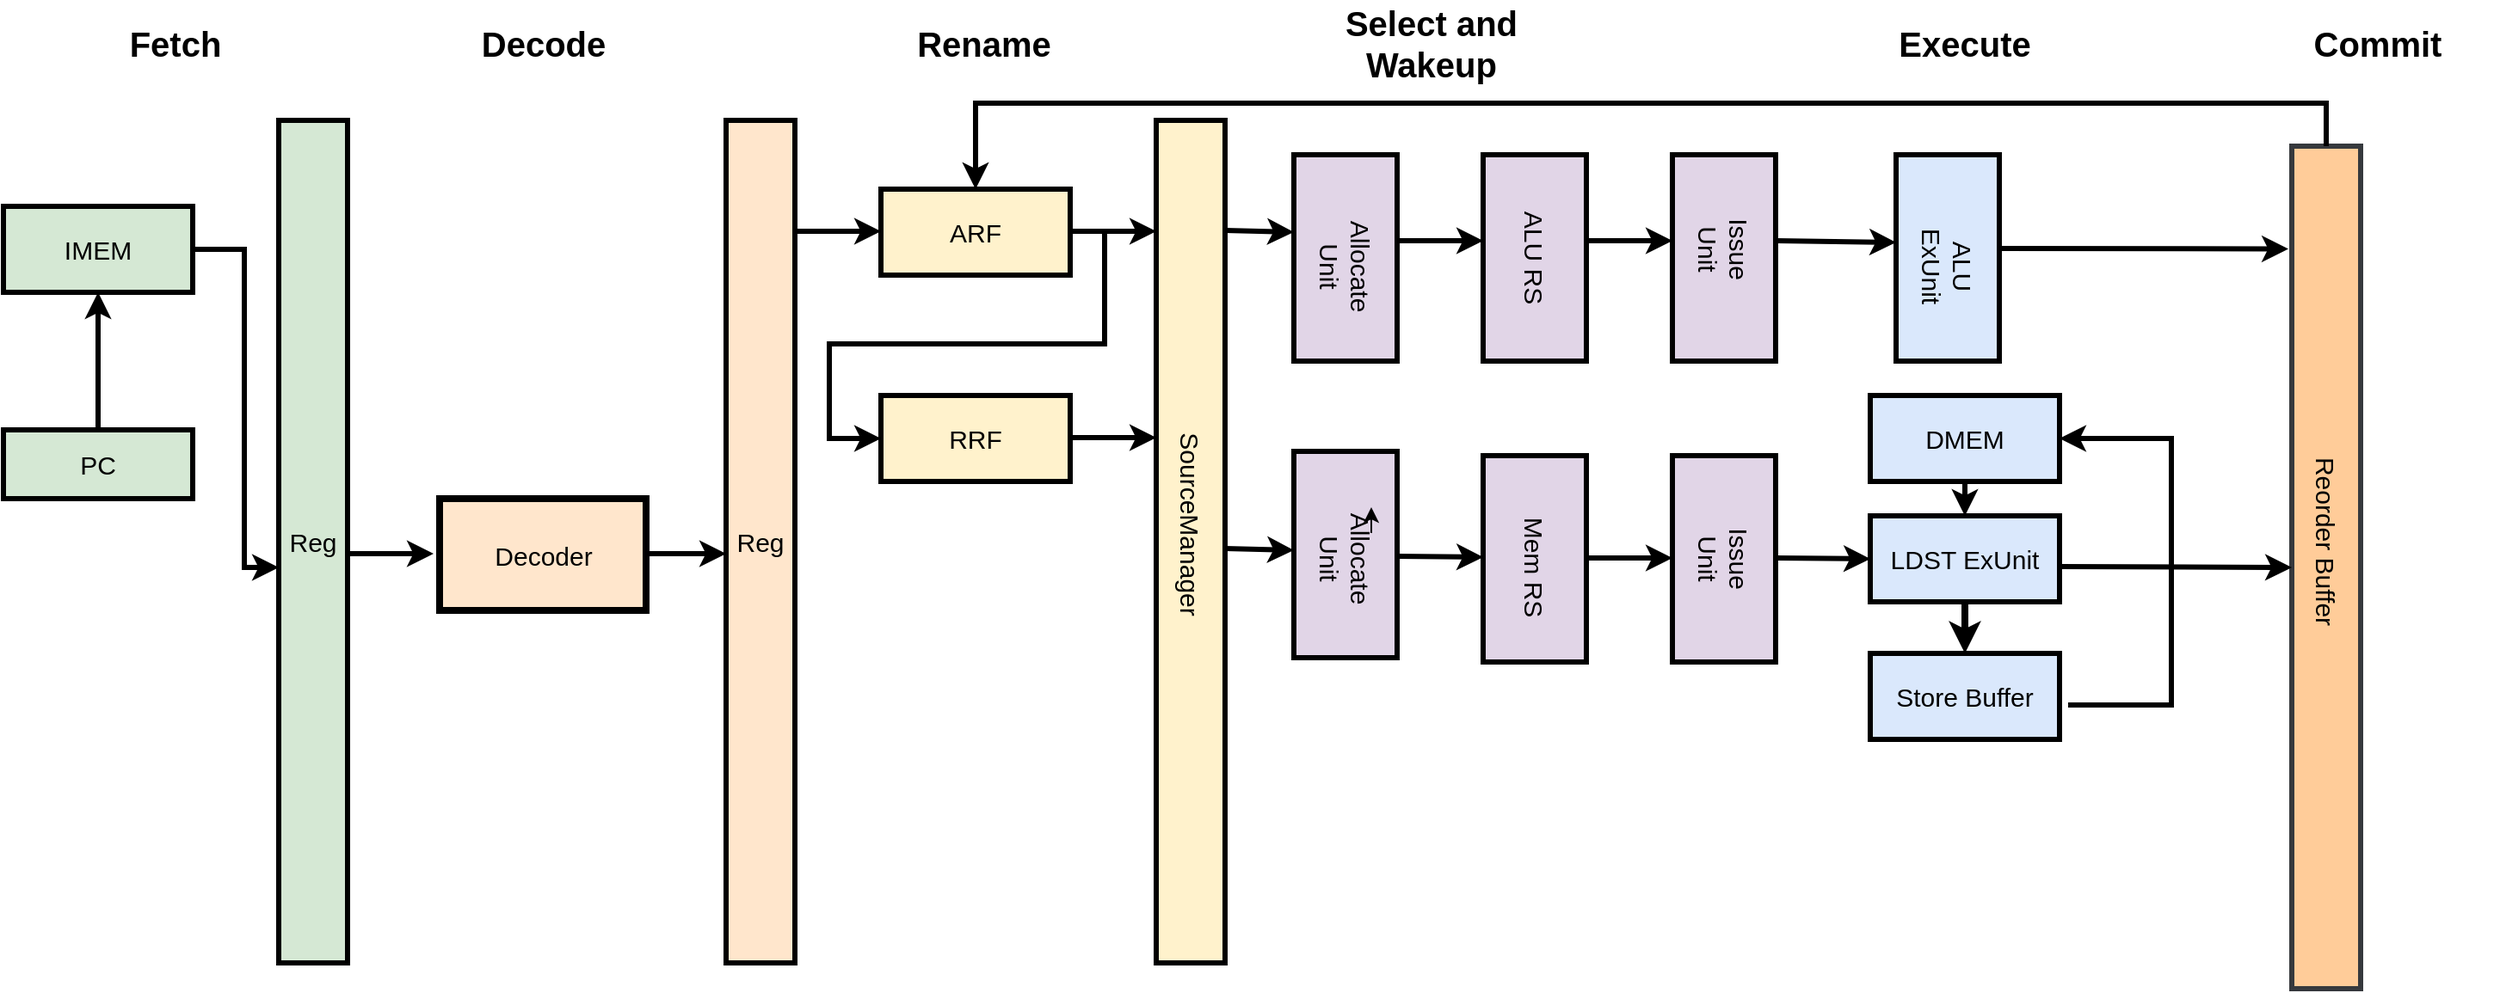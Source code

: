 <mxfile version="23.1.5" type="device">
  <diagram name="第 1 页" id="7WxxI-3yv8MiAGJ4hWDf">
    <mxGraphModel dx="2074" dy="1267" grid="1" gridSize="10" guides="1" tooltips="1" connect="1" arrows="1" fold="1" page="1" pageScale="1" pageWidth="827" pageHeight="1169" math="0" shadow="0">
      <root>
        <mxCell id="0" />
        <mxCell id="1" parent="0" />
        <mxCell id="SoVPN5979x1wGRdldneU-1" value="&lt;font style=&quot;font-size: 15px;&quot;&gt;IMEM&lt;/font&gt;" style="rounded=0;whiteSpace=wrap;html=1;fillColor=#d5e8d4;strokeColor=#000000;strokeWidth=3;" vertex="1" parent="1">
          <mxGeometry x="100" y="230" width="110" height="50" as="geometry" />
        </mxCell>
        <mxCell id="SoVPN5979x1wGRdldneU-2" value="&lt;font style=&quot;font-size: 15px;&quot;&gt;PC&lt;/font&gt;" style="rounded=0;whiteSpace=wrap;html=1;strokeWidth=3;fillColor=#d5e8d4;strokeColor=#000000;" vertex="1" parent="1">
          <mxGeometry x="100" y="360" width="110" height="40" as="geometry" />
        </mxCell>
        <mxCell id="SoVPN5979x1wGRdldneU-3" value="" style="endArrow=classic;html=1;rounded=0;entryX=0.5;entryY=1;entryDx=0;entryDy=0;exitX=0.5;exitY=0;exitDx=0;exitDy=0;strokeWidth=3;" edge="1" parent="1" source="SoVPN5979x1wGRdldneU-2" target="SoVPN5979x1wGRdldneU-1">
          <mxGeometry width="50" height="50" relative="1" as="geometry">
            <mxPoint x="150" y="360" as="sourcePoint" />
            <mxPoint x="200" y="310" as="targetPoint" />
          </mxGeometry>
        </mxCell>
        <mxCell id="SoVPN5979x1wGRdldneU-4" value="&lt;font style=&quot;font-size: 15px;&quot;&gt;Reg&lt;/font&gt;" style="rounded=0;whiteSpace=wrap;html=1;fillColor=#d5e8d4;strokeColor=#000000;strokeWidth=3;" vertex="1" parent="1">
          <mxGeometry x="260" y="180" width="40" height="490" as="geometry" />
        </mxCell>
        <mxCell id="SoVPN5979x1wGRdldneU-5" value="" style="endArrow=classic;html=1;rounded=0;exitX=1;exitY=0.5;exitDx=0;exitDy=0;strokeWidth=3;" edge="1" parent="1" source="SoVPN5979x1wGRdldneU-1">
          <mxGeometry width="50" height="50" relative="1" as="geometry">
            <mxPoint x="230" y="270" as="sourcePoint" />
            <mxPoint x="260" y="440" as="targetPoint" />
            <Array as="points">
              <mxPoint x="240" y="255" />
              <mxPoint x="240" y="440" />
            </Array>
          </mxGeometry>
        </mxCell>
        <mxCell id="SoVPN5979x1wGRdldneU-6" value="&lt;font size=&quot;1&quot; style=&quot;&quot;&gt;&lt;b style=&quot;font-size: 20px;&quot;&gt;Fetch&lt;/b&gt;&lt;/font&gt;" style="text;html=1;align=center;verticalAlign=middle;whiteSpace=wrap;rounded=0;" vertex="1" parent="1">
          <mxGeometry x="150" y="110" width="100" height="50" as="geometry" />
        </mxCell>
        <mxCell id="SoVPN5979x1wGRdldneU-7" value="&lt;font style=&quot;font-size: 15px;&quot;&gt;Decoder&lt;/font&gt;" style="rounded=0;whiteSpace=wrap;html=1;fillColor=#ffe6cc;strokeColor=#000000;strokeWidth=4;" vertex="1" parent="1">
          <mxGeometry x="353.5" y="400" width="120" height="65" as="geometry" />
        </mxCell>
        <mxCell id="SoVPN5979x1wGRdldneU-8" value="" style="endArrow=classic;html=1;rounded=0;strokeWidth=3;" edge="1" parent="1">
          <mxGeometry width="50" height="50" relative="1" as="geometry">
            <mxPoint x="300" y="432" as="sourcePoint" />
            <mxPoint x="350" y="432" as="targetPoint" />
          </mxGeometry>
        </mxCell>
        <mxCell id="SoVPN5979x1wGRdldneU-9" value="&lt;font style=&quot;font-size: 15px;&quot;&gt;Reg&lt;/font&gt;" style="rounded=0;whiteSpace=wrap;html=1;fillColor=#ffe6cc;strokeColor=#000000;strokeWidth=3;" vertex="1" parent="1">
          <mxGeometry x="520" y="180" width="40" height="490" as="geometry" />
        </mxCell>
        <mxCell id="SoVPN5979x1wGRdldneU-10" value="&lt;span style=&quot;font-size: 20px;&quot;&gt;&lt;b&gt;Decode&lt;/b&gt;&lt;/span&gt;" style="text;html=1;align=center;verticalAlign=middle;whiteSpace=wrap;rounded=0;" vertex="1" parent="1">
          <mxGeometry x="364" y="110" width="100" height="50" as="geometry" />
        </mxCell>
        <mxCell id="SoVPN5979x1wGRdldneU-13" value="" style="endArrow=classic;html=1;rounded=0;strokeWidth=3;" edge="1" parent="1">
          <mxGeometry width="50" height="50" relative="1" as="geometry">
            <mxPoint x="473.5" y="432" as="sourcePoint" />
            <mxPoint x="520" y="432" as="targetPoint" />
          </mxGeometry>
        </mxCell>
        <mxCell id="SoVPN5979x1wGRdldneU-14" value="&lt;span style=&quot;font-size: 15px;&quot;&gt;ARF&lt;/span&gt;" style="rounded=0;whiteSpace=wrap;html=1;fillColor=#fff2cc;strokeColor=#000000;strokeWidth=3;" vertex="1" parent="1">
          <mxGeometry x="610" y="220" width="110" height="50" as="geometry" />
        </mxCell>
        <mxCell id="SoVPN5979x1wGRdldneU-16" value="&lt;span style=&quot;font-size: 15px;&quot;&gt;RRF&lt;/span&gt;" style="rounded=0;whiteSpace=wrap;html=1;fillColor=#fff2cc;strokeColor=#000000;strokeWidth=3;" vertex="1" parent="1">
          <mxGeometry x="610" y="340" width="110" height="50" as="geometry" />
        </mxCell>
        <mxCell id="SoVPN5979x1wGRdldneU-17" value="" style="endArrow=classic;html=1;rounded=0;strokeWidth=3;" edge="1" parent="1">
          <mxGeometry width="50" height="50" relative="1" as="geometry">
            <mxPoint x="560" y="244.5" as="sourcePoint" />
            <mxPoint x="610" y="244.5" as="targetPoint" />
          </mxGeometry>
        </mxCell>
        <mxCell id="SoVPN5979x1wGRdldneU-18" value="" style="rounded=0;whiteSpace=wrap;html=1;fillColor=#fff2cc;strokeColor=#000000;strokeWidth=3;" vertex="1" parent="1">
          <mxGeometry x="770" y="180" width="40" height="490" as="geometry" />
        </mxCell>
        <mxCell id="SoVPN5979x1wGRdldneU-20" value="&lt;font style=&quot;font-size: 15px;&quot;&gt;SourceManager&lt;/font&gt;" style="text;html=1;align=center;verticalAlign=middle;whiteSpace=wrap;rounded=0;rotation=90;" vertex="1" parent="1">
          <mxGeometry x="760" y="400" width="60" height="30" as="geometry" />
        </mxCell>
        <mxCell id="SoVPN5979x1wGRdldneU-23" value="" style="endArrow=classic;html=1;rounded=0;strokeWidth=3;" edge="1" parent="1">
          <mxGeometry width="50" height="50" relative="1" as="geometry">
            <mxPoint x="720" y="244.5" as="sourcePoint" />
            <mxPoint x="770" y="244.5" as="targetPoint" />
          </mxGeometry>
        </mxCell>
        <mxCell id="SoVPN5979x1wGRdldneU-24" value="" style="endArrow=classic;html=1;rounded=0;entryX=0;entryY=0.5;entryDx=0;entryDy=0;strokeWidth=3;endSize=6;" edge="1" parent="1" target="SoVPN5979x1wGRdldneU-16">
          <mxGeometry width="50" height="50" relative="1" as="geometry">
            <mxPoint x="740" y="245" as="sourcePoint" />
            <mxPoint x="580" y="370" as="targetPoint" />
            <Array as="points">
              <mxPoint x="740" y="310" />
              <mxPoint x="580" y="310" />
              <mxPoint x="580" y="365" />
            </Array>
          </mxGeometry>
        </mxCell>
        <mxCell id="SoVPN5979x1wGRdldneU-25" value="&lt;span style=&quot;font-size: 20px;&quot;&gt;&lt;b&gt;Rename&lt;/b&gt;&lt;/span&gt;" style="text;html=1;align=center;verticalAlign=middle;whiteSpace=wrap;rounded=0;" vertex="1" parent="1">
          <mxGeometry x="620" y="110" width="100" height="50" as="geometry" />
        </mxCell>
        <mxCell id="SoVPN5979x1wGRdldneU-27" value="" style="endArrow=classic;html=1;rounded=0;strokeWidth=3;" edge="1" parent="1">
          <mxGeometry width="50" height="50" relative="1" as="geometry">
            <mxPoint x="720" y="364.5" as="sourcePoint" />
            <mxPoint x="770" y="364.5" as="targetPoint" />
          </mxGeometry>
        </mxCell>
        <mxCell id="SoVPN5979x1wGRdldneU-28" value="" style="rounded=0;whiteSpace=wrap;html=1;fillColor=#e1d5e7;strokeColor=#000000;strokeWidth=3;" vertex="1" parent="1">
          <mxGeometry x="850" y="200" width="60" height="120" as="geometry" />
        </mxCell>
        <mxCell id="SoVPN5979x1wGRdldneU-36" value="&lt;span style=&quot;font-size: 15px;&quot;&gt;Allocate Unit&lt;/span&gt;" style="text;html=1;align=center;verticalAlign=middle;whiteSpace=wrap;rounded=0;rotation=90;" vertex="1" parent="1">
          <mxGeometry x="850" y="250" width="60" height="30" as="geometry" />
        </mxCell>
        <mxCell id="SoVPN5979x1wGRdldneU-37" value="" style="rounded=0;whiteSpace=wrap;html=1;fillColor=#e1d5e7;strokeColor=#000000;strokeWidth=3;" vertex="1" parent="1">
          <mxGeometry x="850" y="372.5" width="60" height="120" as="geometry" />
        </mxCell>
        <mxCell id="SoVPN5979x1wGRdldneU-38" value="&lt;span style=&quot;font-size: 15px;&quot;&gt;Allocate Unit&lt;/span&gt;" style="text;html=1;align=center;verticalAlign=middle;whiteSpace=wrap;rounded=0;rotation=90;" vertex="1" parent="1">
          <mxGeometry x="850" y="420" width="60" height="30" as="geometry" />
        </mxCell>
        <mxCell id="SoVPN5979x1wGRdldneU-40" style="edgeStyle=none;rounded=0;orthogonalLoop=1;jettySize=auto;html=1;exitX=0.25;exitY=0;exitDx=0;exitDy=0;entryX=0;entryY=0;entryDx=0;entryDy=0;strokeColor=default;align=center;verticalAlign=middle;fontFamily=Helvetica;fontSize=11;fontColor=default;labelBackgroundColor=default;endArrow=classic;" edge="1" parent="1" source="SoVPN5979x1wGRdldneU-38" target="SoVPN5979x1wGRdldneU-38">
          <mxGeometry relative="1" as="geometry" />
        </mxCell>
        <mxCell id="SoVPN5979x1wGRdldneU-43" value="" style="rounded=0;whiteSpace=wrap;html=1;fillColor=#e1d5e7;strokeColor=#000000;strokeWidth=3;" vertex="1" parent="1">
          <mxGeometry x="960" y="200" width="60" height="120" as="geometry" />
        </mxCell>
        <mxCell id="SoVPN5979x1wGRdldneU-44" value="&lt;span style=&quot;font-size: 15px;&quot;&gt;ALU RS&lt;/span&gt;" style="text;html=1;align=center;verticalAlign=middle;whiteSpace=wrap;rounded=0;rotation=90;" vertex="1" parent="1">
          <mxGeometry x="960" y="245" width="60" height="30" as="geometry" />
        </mxCell>
        <mxCell id="SoVPN5979x1wGRdldneU-46" value="" style="rounded=0;whiteSpace=wrap;html=1;fillColor=#e1d5e7;strokeColor=#000000;strokeWidth=3;" vertex="1" parent="1">
          <mxGeometry x="960" y="375" width="60" height="120" as="geometry" />
        </mxCell>
        <mxCell id="SoVPN5979x1wGRdldneU-47" value="&lt;span style=&quot;font-size: 15px;&quot;&gt;Mem RS&lt;/span&gt;" style="text;html=1;align=center;verticalAlign=middle;whiteSpace=wrap;rounded=0;rotation=90;" vertex="1" parent="1">
          <mxGeometry x="955" y="425" width="70" height="30" as="geometry" />
        </mxCell>
        <mxCell id="SoVPN5979x1wGRdldneU-56" value="" style="endArrow=classic;html=1;rounded=0;strokeWidth=3;entryX=0;entryY=0.375;entryDx=0;entryDy=0;entryPerimeter=0;" edge="1" parent="1" target="SoVPN5979x1wGRdldneU-28">
          <mxGeometry width="50" height="50" relative="1" as="geometry">
            <mxPoint x="810" y="244" as="sourcePoint" />
            <mxPoint x="860" y="244" as="targetPoint" />
          </mxGeometry>
        </mxCell>
        <mxCell id="SoVPN5979x1wGRdldneU-58" value="" style="endArrow=classic;html=1;rounded=0;strokeWidth=3;entryX=0;entryY=0.375;entryDx=0;entryDy=0;entryPerimeter=0;" edge="1" parent="1">
          <mxGeometry width="50" height="50" relative="1" as="geometry">
            <mxPoint x="810" y="429" as="sourcePoint" />
            <mxPoint x="850" y="430" as="targetPoint" />
          </mxGeometry>
        </mxCell>
        <mxCell id="SoVPN5979x1wGRdldneU-59" value="" style="endArrow=classic;html=1;rounded=0;strokeWidth=3;" edge="1" parent="1">
          <mxGeometry width="50" height="50" relative="1" as="geometry">
            <mxPoint x="910" y="250" as="sourcePoint" />
            <mxPoint x="960" y="250" as="targetPoint" />
          </mxGeometry>
        </mxCell>
        <mxCell id="SoVPN5979x1wGRdldneU-60" value="" style="endArrow=classic;html=1;rounded=0;strokeWidth=3;" edge="1" parent="1">
          <mxGeometry width="50" height="50" relative="1" as="geometry">
            <mxPoint x="910" y="433.5" as="sourcePoint" />
            <mxPoint x="960" y="434" as="targetPoint" />
          </mxGeometry>
        </mxCell>
        <mxCell id="SoVPN5979x1wGRdldneU-62" value="&lt;span style=&quot;font-size: 20px;&quot;&gt;&lt;b&gt;Select and Wakeup&lt;/b&gt;&lt;/span&gt;" style="text;html=1;align=center;verticalAlign=middle;whiteSpace=wrap;rounded=0;" vertex="1" parent="1">
          <mxGeometry x="860" y="110" width="140" height="50" as="geometry" />
        </mxCell>
        <mxCell id="SoVPN5979x1wGRdldneU-63" value="" style="rounded=0;whiteSpace=wrap;html=1;fillColor=#e1d5e7;strokeColor=#000000;strokeWidth=3;" vertex="1" parent="1">
          <mxGeometry x="1070" y="200" width="60" height="120" as="geometry" />
        </mxCell>
        <mxCell id="SoVPN5979x1wGRdldneU-64" value="" style="rounded=0;whiteSpace=wrap;html=1;fillColor=#e1d5e7;strokeColor=#000000;strokeWidth=3;" vertex="1" parent="1">
          <mxGeometry x="1070" y="375" width="60" height="120" as="geometry" />
        </mxCell>
        <mxCell id="SoVPN5979x1wGRdldneU-65" value="&lt;span style=&quot;font-size: 15px;&quot;&gt;Issue Unit&lt;/span&gt;" style="text;html=1;align=center;verticalAlign=middle;whiteSpace=wrap;rounded=0;rotation=90;" vertex="1" parent="1">
          <mxGeometry x="1070" y="240" width="60" height="30" as="geometry" />
        </mxCell>
        <mxCell id="SoVPN5979x1wGRdldneU-66" value="&lt;span style=&quot;font-size: 15px;&quot;&gt;Issue Unit&lt;/span&gt;" style="text;html=1;align=center;verticalAlign=middle;whiteSpace=wrap;rounded=0;rotation=90;" vertex="1" parent="1">
          <mxGeometry x="1070" y="420" width="60" height="30" as="geometry" />
        </mxCell>
        <mxCell id="SoVPN5979x1wGRdldneU-67" value="" style="endArrow=classic;html=1;rounded=0;strokeWidth=3;" edge="1" parent="1">
          <mxGeometry width="50" height="50" relative="1" as="geometry">
            <mxPoint x="1020" y="250" as="sourcePoint" />
            <mxPoint x="1070" y="250" as="targetPoint" />
          </mxGeometry>
        </mxCell>
        <mxCell id="SoVPN5979x1wGRdldneU-68" value="" style="endArrow=classic;html=1;rounded=0;strokeWidth=3;" edge="1" parent="1">
          <mxGeometry width="50" height="50" relative="1" as="geometry">
            <mxPoint x="1020" y="434.5" as="sourcePoint" />
            <mxPoint x="1070" y="434.5" as="targetPoint" />
          </mxGeometry>
        </mxCell>
        <mxCell id="SoVPN5979x1wGRdldneU-69" value="" style="rounded=0;whiteSpace=wrap;html=1;fillColor=#dae8fc;strokeColor=#000000;strokeWidth=3;" vertex="1" parent="1">
          <mxGeometry x="1200" y="200" width="60" height="120" as="geometry" />
        </mxCell>
        <mxCell id="SoVPN5979x1wGRdldneU-70" value="&lt;span style=&quot;font-size: 15px;&quot;&gt;ALU ExUnit&lt;/span&gt;" style="text;html=1;align=center;verticalAlign=middle;whiteSpace=wrap;rounded=0;rotation=90;" vertex="1" parent="1">
          <mxGeometry x="1200" y="250" width="60" height="30" as="geometry" />
        </mxCell>
        <mxCell id="SoVPN5979x1wGRdldneU-75" value="&lt;span style=&quot;font-size: 15px;&quot;&gt;Store Buffer&lt;/span&gt;" style="rounded=0;whiteSpace=wrap;html=1;fillColor=#dae8fc;strokeColor=#000000;strokeWidth=3;" vertex="1" parent="1">
          <mxGeometry x="1185" y="490" width="110" height="50" as="geometry" />
        </mxCell>
        <mxCell id="SoVPN5979x1wGRdldneU-76" value="&lt;span style=&quot;font-size: 15px;&quot;&gt;LDST ExUnit&lt;/span&gt;" style="rounded=0;whiteSpace=wrap;html=1;fillColor=#dae8fc;strokeColor=#000000;strokeWidth=3;" vertex="1" parent="1">
          <mxGeometry x="1185" y="410" width="110" height="50" as="geometry" />
        </mxCell>
        <mxCell id="SoVPN5979x1wGRdldneU-77" value="&lt;span style=&quot;font-size: 15px;&quot;&gt;DMEM&lt;/span&gt;" style="rounded=0;whiteSpace=wrap;html=1;fillColor=#dae8fc;strokeColor=#000000;strokeWidth=3;" vertex="1" parent="1">
          <mxGeometry x="1185" y="340" width="110" height="50" as="geometry" />
        </mxCell>
        <mxCell id="SoVPN5979x1wGRdldneU-79" value="" style="endArrow=classic;html=1;rounded=0;strokeWidth=3;entryX=0;entryY=0.425;entryDx=0;entryDy=0;entryPerimeter=0;" edge="1" parent="1" target="SoVPN5979x1wGRdldneU-69">
          <mxGeometry width="50" height="50" relative="1" as="geometry">
            <mxPoint x="1130" y="250" as="sourcePoint" />
            <mxPoint x="1180" y="250" as="targetPoint" />
          </mxGeometry>
        </mxCell>
        <mxCell id="SoVPN5979x1wGRdldneU-80" value="" style="endArrow=classic;html=1;rounded=0;strokeWidth=3;entryX=0;entryY=0.5;entryDx=0;entryDy=0;" edge="1" parent="1" target="SoVPN5979x1wGRdldneU-76">
          <mxGeometry width="50" height="50" relative="1" as="geometry">
            <mxPoint x="1130" y="434.5" as="sourcePoint" />
            <mxPoint x="1200" y="435.5" as="targetPoint" />
          </mxGeometry>
        </mxCell>
        <mxCell id="SoVPN5979x1wGRdldneU-81" value="" style="endArrow=classic;html=1;rounded=0;strokeColor=default;align=center;verticalAlign=middle;fontFamily=Helvetica;fontSize=11;fontColor=default;labelBackgroundColor=default;entryX=0.5;entryY=0;entryDx=0;entryDy=0;strokeWidth=3;" edge="1" parent="1" target="SoVPN5979x1wGRdldneU-76">
          <mxGeometry width="50" height="50" relative="1" as="geometry">
            <mxPoint x="1240" y="390" as="sourcePoint" />
            <mxPoint x="1290" y="340" as="targetPoint" />
          </mxGeometry>
        </mxCell>
        <mxCell id="SoVPN5979x1wGRdldneU-83" value="" style="endArrow=classic;html=1;rounded=0;strokeColor=default;align=center;verticalAlign=middle;fontFamily=Helvetica;fontSize=11;fontColor=default;labelBackgroundColor=default;exitX=0.5;exitY=1;exitDx=0;exitDy=0;entryX=0.5;entryY=0;entryDx=0;entryDy=0;strokeWidth=4;" edge="1" parent="1" source="SoVPN5979x1wGRdldneU-76" target="SoVPN5979x1wGRdldneU-75">
          <mxGeometry width="50" height="50" relative="1" as="geometry">
            <mxPoint x="1240" y="500" as="sourcePoint" />
            <mxPoint x="1290" y="450" as="targetPoint" />
          </mxGeometry>
        </mxCell>
        <mxCell id="SoVPN5979x1wGRdldneU-85" value="" style="endArrow=classic;html=1;rounded=0;strokeColor=default;align=center;verticalAlign=middle;fontFamily=Helvetica;fontSize=11;fontColor=default;labelBackgroundColor=default;entryX=1;entryY=0.5;entryDx=0;entryDy=0;strokeWidth=3;" edge="1" parent="1" target="SoVPN5979x1wGRdldneU-77">
          <mxGeometry width="50" height="50" relative="1" as="geometry">
            <mxPoint x="1300" y="520" as="sourcePoint" />
            <mxPoint x="1360" y="360" as="targetPoint" />
            <Array as="points">
              <mxPoint x="1360" y="520" />
              <mxPoint x="1360" y="365" />
            </Array>
          </mxGeometry>
        </mxCell>
        <mxCell id="SoVPN5979x1wGRdldneU-86" value="&lt;span style=&quot;font-size: 20px;&quot;&gt;&lt;b&gt;Execute&lt;/b&gt;&lt;/span&gt;" style="text;html=1;align=center;verticalAlign=middle;whiteSpace=wrap;rounded=0;" vertex="1" parent="1">
          <mxGeometry x="1170" y="110" width="140" height="50" as="geometry" />
        </mxCell>
        <mxCell id="SoVPN5979x1wGRdldneU-87" value="" style="rounded=0;whiteSpace=wrap;html=1;fillColor=#ffcc99;strokeColor=#36393d;strokeWidth=3;" vertex="1" parent="1">
          <mxGeometry x="1430" y="195" width="40" height="490" as="geometry" />
        </mxCell>
        <mxCell id="SoVPN5979x1wGRdldneU-89" value="&lt;span style=&quot;font-size: 15px;&quot;&gt;Reorder Buffer&lt;/span&gt;" style="text;html=1;align=center;verticalAlign=middle;whiteSpace=wrap;rounded=0;rotation=90;" vertex="1" parent="1">
          <mxGeometry x="1385" y="410" width="130" height="30" as="geometry" />
        </mxCell>
        <mxCell id="SoVPN5979x1wGRdldneU-90" value="" style="endArrow=classic;html=1;rounded=0;strokeWidth=3;entryX=-0.05;entryY=0.122;entryDx=0;entryDy=0;entryPerimeter=0;" edge="1" parent="1" target="SoVPN5979x1wGRdldneU-87">
          <mxGeometry width="50" height="50" relative="1" as="geometry">
            <mxPoint x="1260" y="254.5" as="sourcePoint" />
            <mxPoint x="1330" y="255.5" as="targetPoint" />
          </mxGeometry>
        </mxCell>
        <mxCell id="SoVPN5979x1wGRdldneU-91" value="" style="endArrow=classic;html=1;rounded=0;strokeWidth=3;" edge="1" parent="1">
          <mxGeometry width="50" height="50" relative="1" as="geometry">
            <mxPoint x="1295" y="439.5" as="sourcePoint" />
            <mxPoint x="1430" y="440" as="targetPoint" />
          </mxGeometry>
        </mxCell>
        <mxCell id="SoVPN5979x1wGRdldneU-92" value="&lt;span style=&quot;font-size: 20px;&quot;&gt;&lt;b&gt;Commit&lt;/b&gt;&lt;/span&gt;" style="text;html=1;align=center;verticalAlign=middle;whiteSpace=wrap;rounded=0;" vertex="1" parent="1">
          <mxGeometry x="1410" y="110" width="140" height="50" as="geometry" />
        </mxCell>
        <mxCell id="SoVPN5979x1wGRdldneU-93" value="" style="endArrow=classic;html=1;rounded=0;strokeColor=default;align=center;verticalAlign=middle;fontFamily=Helvetica;fontSize=11;fontColor=default;labelBackgroundColor=default;exitX=0.5;exitY=0;exitDx=0;exitDy=0;entryX=0.5;entryY=0;entryDx=0;entryDy=0;strokeWidth=3;" edge="1" parent="1" source="SoVPN5979x1wGRdldneU-87" target="SoVPN5979x1wGRdldneU-14">
          <mxGeometry width="50" height="50" relative="1" as="geometry">
            <mxPoint x="1450" y="190" as="sourcePoint" />
            <mxPoint x="660" y="170" as="targetPoint" />
            <Array as="points">
              <mxPoint x="1450" y="170" />
              <mxPoint x="665" y="170" />
            </Array>
          </mxGeometry>
        </mxCell>
      </root>
    </mxGraphModel>
  </diagram>
</mxfile>
